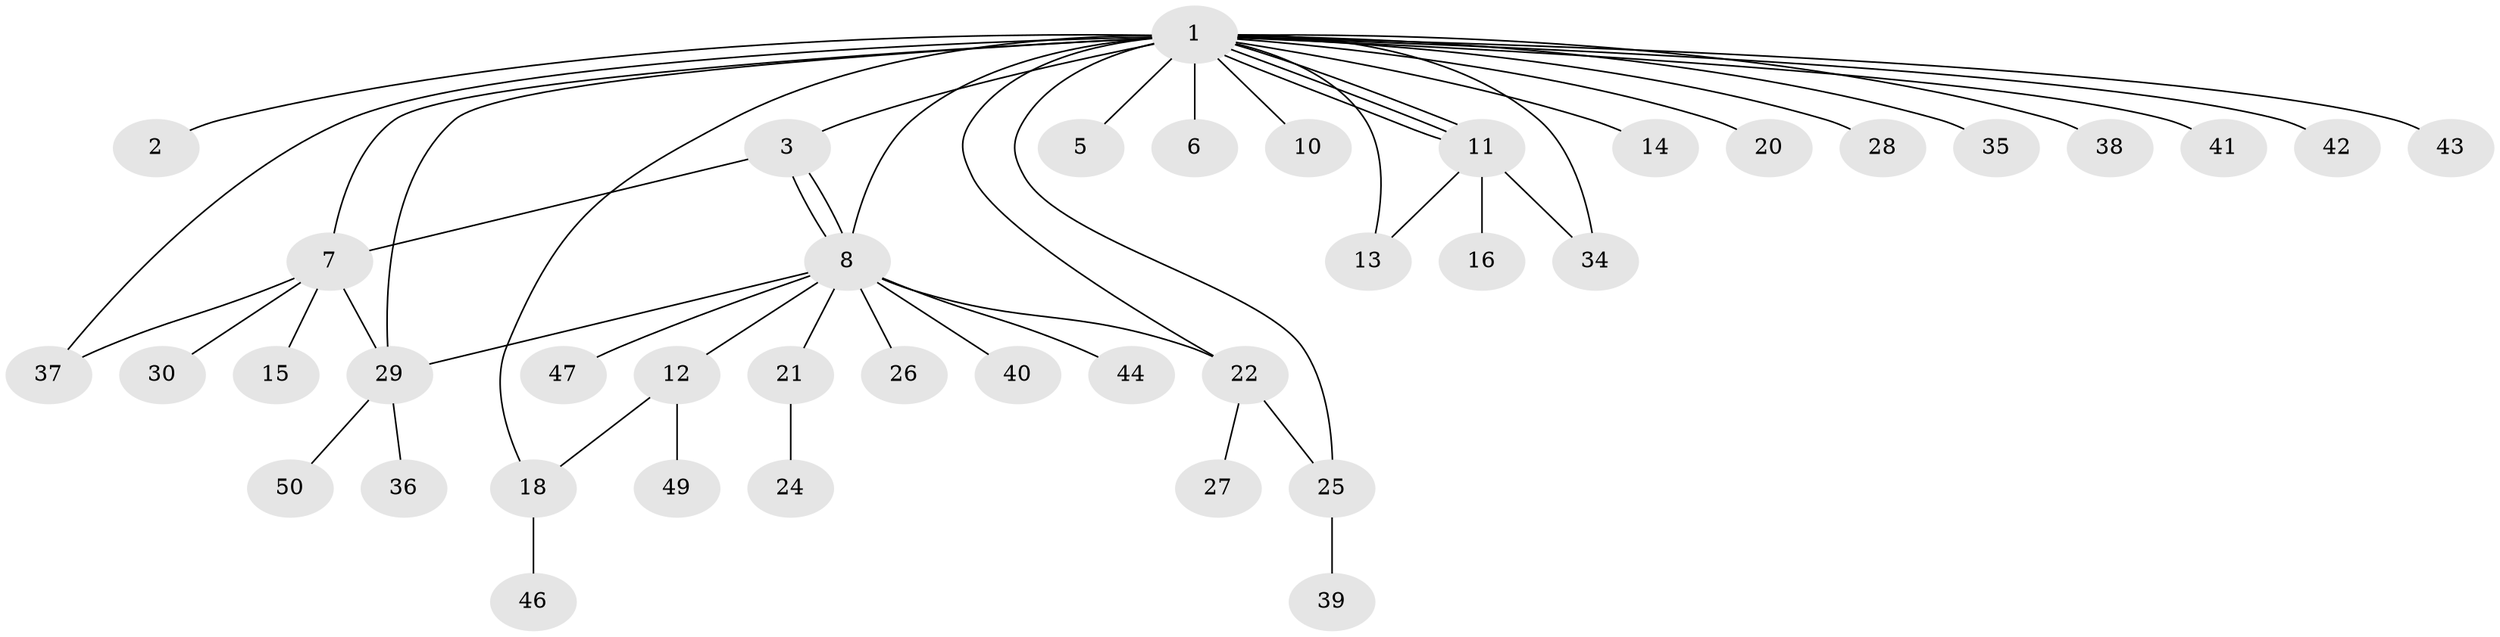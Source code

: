 // original degree distribution, {21: 0.02, 1: 0.54, 4: 0.08, 19: 0.02, 2: 0.2, 5: 0.04, 12: 0.02, 6: 0.02, 3: 0.02, 7: 0.04}
// Generated by graph-tools (version 1.1) at 2025/41/03/06/25 10:41:44]
// undirected, 40 vertices, 52 edges
graph export_dot {
graph [start="1"]
  node [color=gray90,style=filled];
  1 [super="+4"];
  2;
  3;
  5;
  6;
  7 [super="+9"];
  8 [super="+17"];
  10;
  11 [super="+33"];
  12 [super="+48"];
  13;
  14;
  15;
  16;
  18 [super="+19"];
  20;
  21;
  22 [super="+23"];
  24;
  25;
  26;
  27;
  28 [super="+31"];
  29 [super="+32"];
  30;
  34;
  35 [super="+45"];
  36;
  37;
  38;
  39;
  40;
  41;
  42;
  43;
  44;
  46;
  47;
  49;
  50;
  1 -- 2;
  1 -- 3;
  1 -- 5;
  1 -- 8 [weight=4];
  1 -- 10;
  1 -- 11;
  1 -- 11;
  1 -- 11;
  1 -- 13;
  1 -- 18;
  1 -- 20;
  1 -- 22 [weight=2];
  1 -- 34;
  1 -- 37;
  1 -- 42;
  1 -- 35;
  1 -- 6;
  1 -- 7;
  1 -- 38;
  1 -- 41;
  1 -- 43;
  1 -- 14;
  1 -- 25;
  1 -- 28;
  1 -- 29;
  3 -- 8;
  3 -- 8;
  3 -- 7;
  7 -- 15;
  7 -- 37;
  7 -- 29 [weight=2];
  7 -- 30;
  8 -- 12;
  8 -- 21;
  8 -- 22;
  8 -- 40;
  8 -- 44;
  8 -- 47;
  8 -- 26;
  8 -- 29;
  11 -- 13;
  11 -- 16;
  11 -- 34;
  12 -- 18;
  12 -- 49;
  18 -- 46;
  21 -- 24;
  22 -- 25;
  22 -- 27;
  25 -- 39;
  29 -- 50;
  29 -- 36;
}
